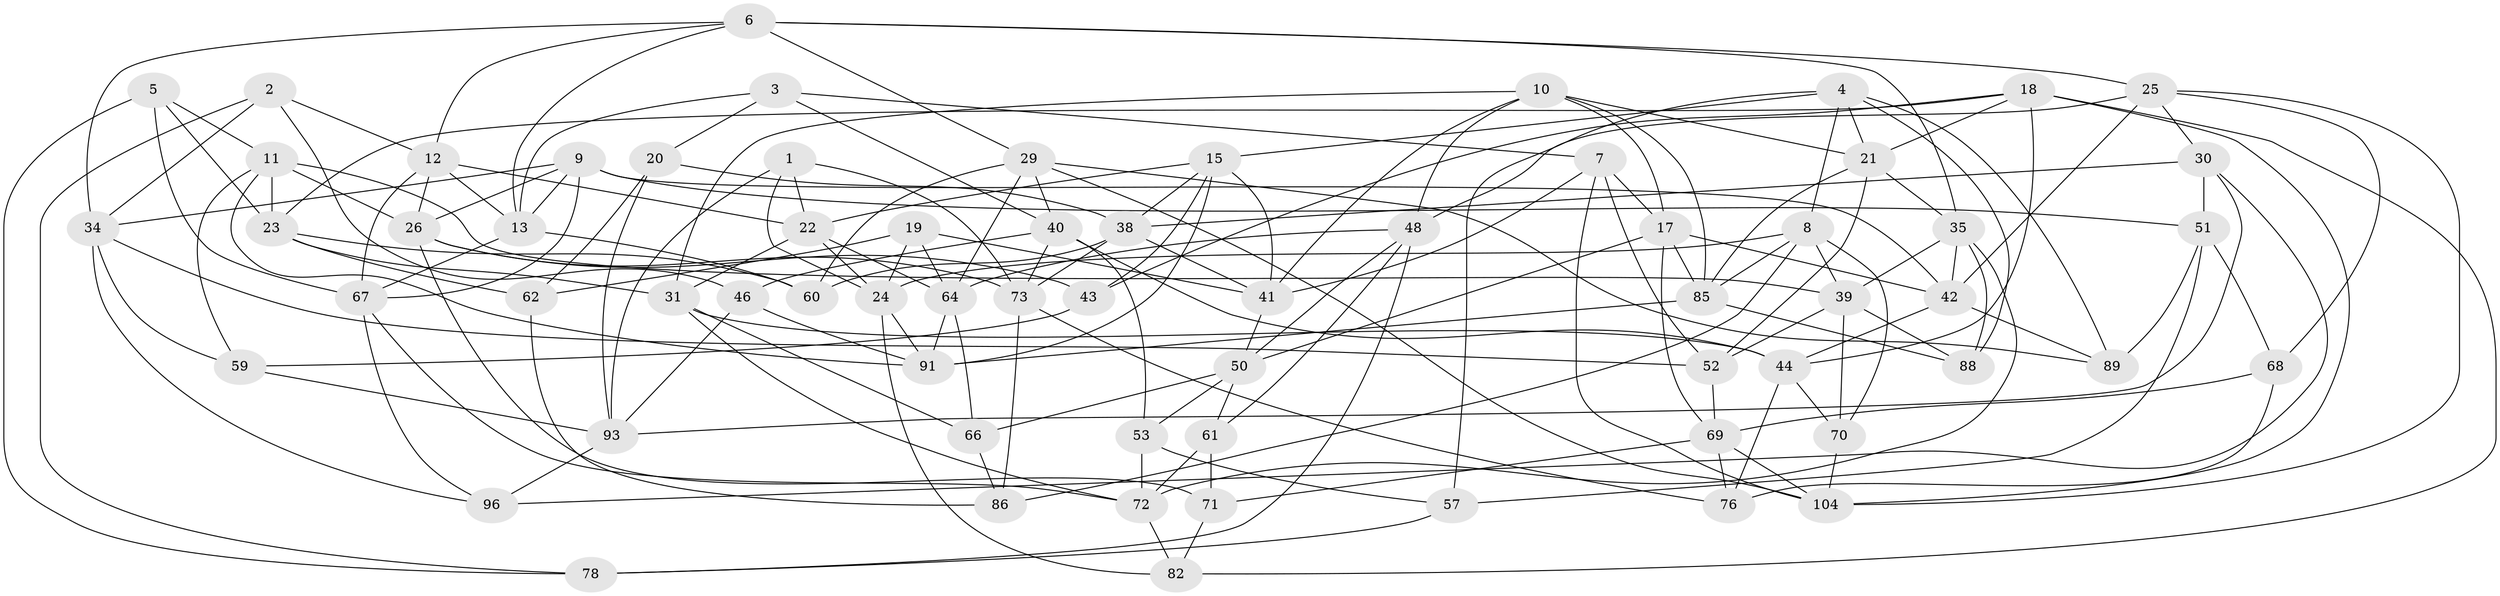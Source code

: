 // original degree distribution, {4: 1.0}
// Generated by graph-tools (version 1.1) at 2025/11/02/27/25 16:11:43]
// undirected, 67 vertices, 174 edges
graph export_dot {
graph [start="1"]
  node [color=gray90,style=filled];
  1;
  2;
  3;
  4 [super="+49"];
  5;
  6 [super="+14"];
  7 [super="+16"];
  8 [super="+37"];
  9 [super="+92"];
  10 [super="+27"];
  11 [super="+45"];
  12 [super="+102"];
  13 [super="+33"];
  15 [super="+95"];
  17 [super="+94"];
  18 [super="+98"];
  19;
  20;
  21 [super="+36"];
  22 [super="+87"];
  23 [super="+28"];
  24 [super="+56"];
  25 [super="+101"];
  26 [super="+99"];
  29 [super="+32"];
  30 [super="+100"];
  31 [super="+55"];
  34 [super="+105"];
  35 [super="+63"];
  38 [super="+83"];
  39 [super="+81"];
  40 [super="+90"];
  41 [super="+58"];
  42 [super="+47"];
  43;
  44 [super="+109"];
  46;
  48 [super="+108"];
  50 [super="+54"];
  51 [super="+65"];
  52 [super="+75"];
  53;
  57;
  59;
  60;
  61;
  62;
  64 [super="+74"];
  66;
  67 [super="+80"];
  68;
  69 [super="+79"];
  70;
  71;
  72 [super="+84"];
  73 [super="+77"];
  76;
  78;
  82;
  85 [super="+103"];
  86;
  88;
  89;
  91 [super="+97"];
  93 [super="+107"];
  96;
  104 [super="+106"];
  1 -- 73;
  1 -- 22;
  1 -- 93;
  1 -- 24;
  2 -- 46;
  2 -- 78;
  2 -- 34;
  2 -- 12;
  3 -- 20;
  3 -- 40;
  3 -- 7;
  3 -- 13;
  4 -- 89;
  4 -- 15;
  4 -- 8;
  4 -- 57;
  4 -- 88;
  4 -- 21;
  5 -- 67;
  5 -- 78;
  5 -- 11;
  5 -- 23;
  6 -- 13;
  6 -- 12;
  6 -- 34;
  6 -- 25;
  6 -- 35;
  6 -- 29;
  7 -- 41;
  7 -- 104;
  7 -- 17;
  7 -- 52 [weight=2];
  8 -- 85;
  8 -- 70;
  8 -- 86;
  8 -- 39;
  8 -- 24;
  9 -- 13;
  9 -- 26;
  9 -- 51;
  9 -- 34;
  9 -- 67;
  9 -- 42;
  10 -- 31;
  10 -- 85;
  10 -- 21;
  10 -- 17;
  10 -- 48;
  10 -- 41;
  11 -- 91;
  11 -- 59;
  11 -- 26;
  11 -- 39;
  11 -- 23;
  12 -- 22;
  12 -- 67;
  12 -- 26;
  12 -- 13;
  13 -- 67;
  13 -- 60;
  15 -- 22;
  15 -- 91;
  15 -- 43;
  15 -- 38;
  15 -- 41;
  17 -- 69;
  17 -- 50;
  17 -- 85;
  17 -- 42;
  18 -- 43;
  18 -- 104;
  18 -- 82;
  18 -- 23;
  18 -- 44;
  18 -- 21;
  19 -- 41;
  19 -- 24;
  19 -- 62;
  19 -- 64;
  20 -- 38;
  20 -- 62;
  20 -- 93;
  21 -- 35;
  21 -- 85;
  21 -- 52;
  22 -- 24;
  22 -- 64;
  22 -- 31;
  23 -- 60;
  23 -- 62;
  23 -- 31;
  24 -- 82;
  24 -- 91;
  25 -- 42;
  25 -- 68;
  25 -- 48;
  25 -- 30;
  25 -- 104;
  26 -- 73;
  26 -- 43;
  26 -- 71;
  29 -- 64;
  29 -- 104;
  29 -- 89;
  29 -- 60;
  29 -- 40;
  30 -- 38;
  30 -- 51 [weight=2];
  30 -- 96;
  30 -- 93;
  31 -- 66;
  31 -- 72;
  31 -- 44;
  34 -- 96;
  34 -- 59;
  34 -- 52;
  35 -- 88;
  35 -- 72;
  35 -- 42;
  35 -- 39;
  38 -- 41;
  38 -- 60;
  38 -- 73;
  39 -- 88;
  39 -- 52;
  39 -- 70;
  40 -- 46;
  40 -- 53;
  40 -- 73;
  40 -- 44;
  41 -- 50;
  42 -- 89;
  42 -- 44;
  43 -- 59;
  44 -- 70;
  44 -- 76;
  46 -- 93;
  46 -- 91;
  48 -- 50;
  48 -- 61;
  48 -- 78;
  48 -- 64;
  50 -- 61;
  50 -- 66;
  50 -- 53;
  51 -- 89;
  51 -- 57;
  51 -- 68;
  52 -- 69;
  53 -- 72;
  53 -- 57;
  57 -- 78;
  59 -- 93;
  61 -- 72;
  61 -- 71;
  62 -- 86;
  64 -- 91;
  64 -- 66;
  66 -- 86;
  67 -- 96;
  67 -- 72;
  68 -- 76;
  68 -- 69;
  69 -- 76;
  69 -- 104;
  69 -- 71;
  70 -- 104;
  71 -- 82;
  72 -- 82;
  73 -- 86;
  73 -- 76;
  85 -- 88;
  85 -- 91;
  93 -- 96;
}
